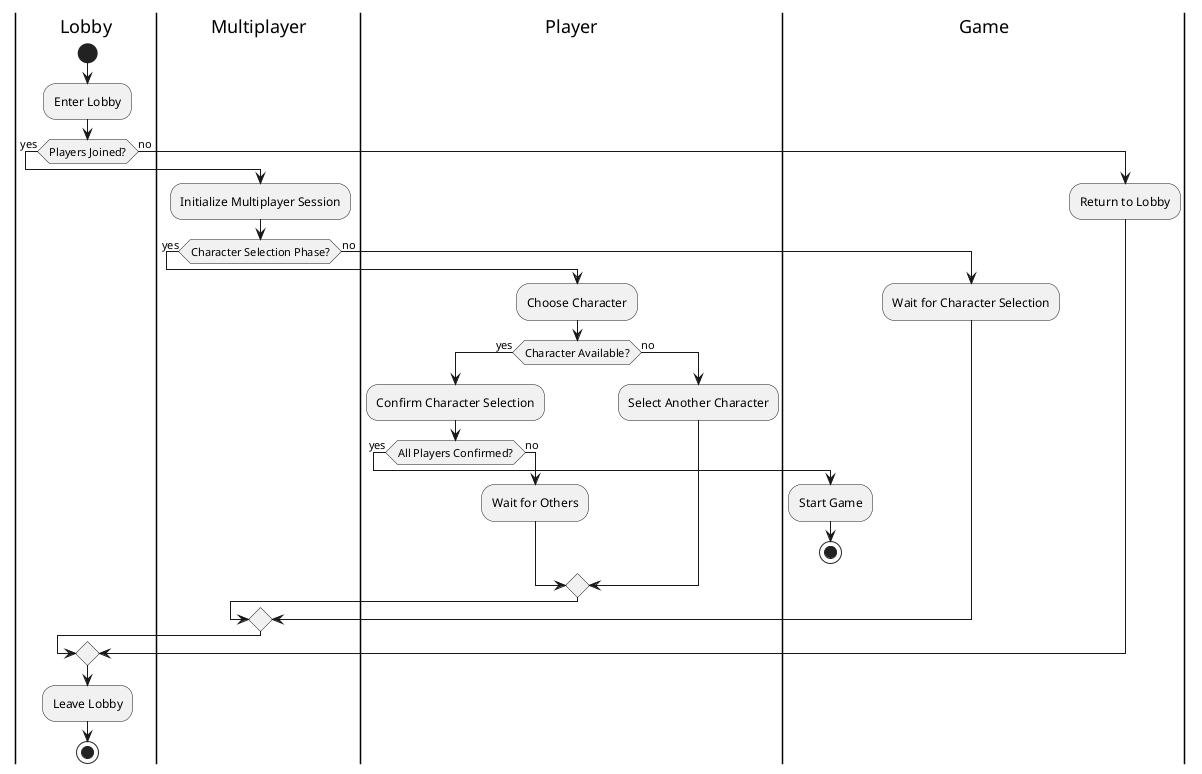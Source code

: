 @startuml ClueGameCharacterSelection

|Lobby|
start
:Enter Lobby;
if (Players Joined?) then (yes)
  |Multiplayer|
  :Initialize Multiplayer Session;
  if (Character Selection Phase?) then (yes)
    |Player|
    :Choose Character;
    if (Character Available?) then (yes)
      |Player|
      :Confirm Character Selection;
      if (All Players Confirmed?) then (yes)
        |Game|
        :Start Game;
        stop
      else (no)
        |Player|
        :Wait for Others;
      endif
    else (no)
      |Player|
      :Select Another Character;
    endif
  else (no)
    |Game|
    :Wait for Character Selection;
  endif
else (no)
  :Return to Lobby;
endif
|Lobby|
:Leave Lobby;
stop

@enduml
